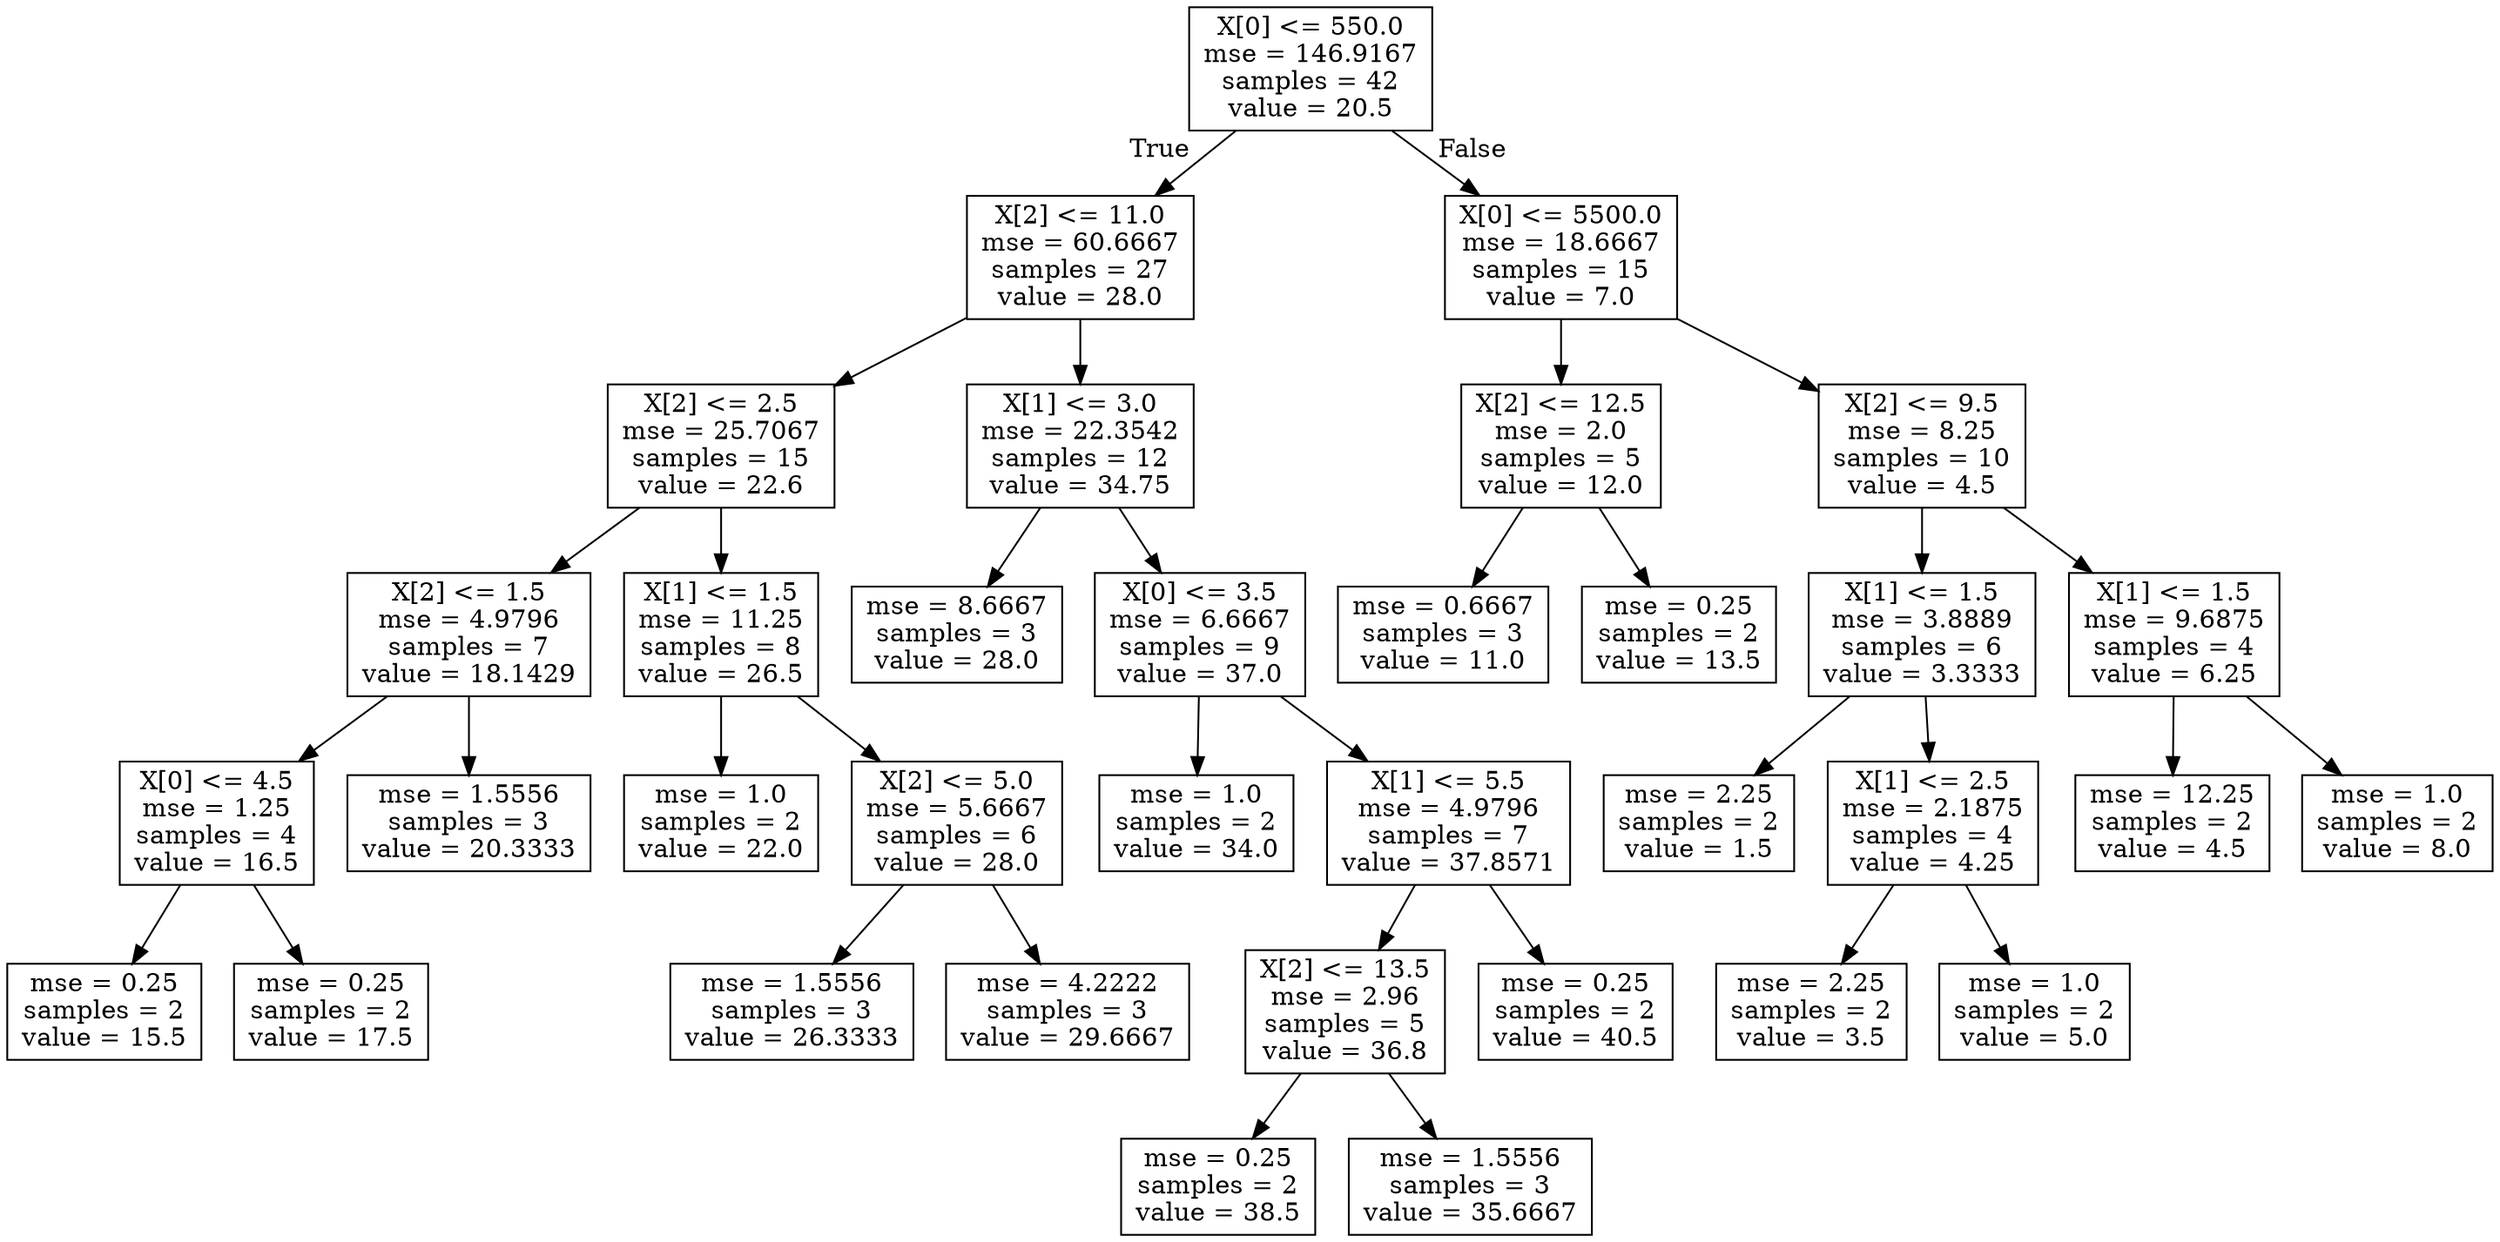 digraph Tree {
node [shape=box] ;
0 [label="X[0] <= 550.0\nmse = 146.9167\nsamples = 42\nvalue = 20.5"] ;
1 [label="X[2] <= 11.0\nmse = 60.6667\nsamples = 27\nvalue = 28.0"] ;
0 -> 1 [labeldistance=2.5, labelangle=45, headlabel="True"] ;
2 [label="X[2] <= 2.5\nmse = 25.7067\nsamples = 15\nvalue = 22.6"] ;
1 -> 2 ;
3 [label="X[2] <= 1.5\nmse = 4.9796\nsamples = 7\nvalue = 18.1429"] ;
2 -> 3 ;
4 [label="X[0] <= 4.5\nmse = 1.25\nsamples = 4\nvalue = 16.5"] ;
3 -> 4 ;
5 [label="mse = 0.25\nsamples = 2\nvalue = 15.5"] ;
4 -> 5 ;
6 [label="mse = 0.25\nsamples = 2\nvalue = 17.5"] ;
4 -> 6 ;
7 [label="mse = 1.5556\nsamples = 3\nvalue = 20.3333"] ;
3 -> 7 ;
8 [label="X[1] <= 1.5\nmse = 11.25\nsamples = 8\nvalue = 26.5"] ;
2 -> 8 ;
9 [label="mse = 1.0\nsamples = 2\nvalue = 22.0"] ;
8 -> 9 ;
10 [label="X[2] <= 5.0\nmse = 5.6667\nsamples = 6\nvalue = 28.0"] ;
8 -> 10 ;
11 [label="mse = 1.5556\nsamples = 3\nvalue = 26.3333"] ;
10 -> 11 ;
12 [label="mse = 4.2222\nsamples = 3\nvalue = 29.6667"] ;
10 -> 12 ;
13 [label="X[1] <= 3.0\nmse = 22.3542\nsamples = 12\nvalue = 34.75"] ;
1 -> 13 ;
14 [label="mse = 8.6667\nsamples = 3\nvalue = 28.0"] ;
13 -> 14 ;
15 [label="X[0] <= 3.5\nmse = 6.6667\nsamples = 9\nvalue = 37.0"] ;
13 -> 15 ;
16 [label="mse = 1.0\nsamples = 2\nvalue = 34.0"] ;
15 -> 16 ;
17 [label="X[1] <= 5.5\nmse = 4.9796\nsamples = 7\nvalue = 37.8571"] ;
15 -> 17 ;
18 [label="X[2] <= 13.5\nmse = 2.96\nsamples = 5\nvalue = 36.8"] ;
17 -> 18 ;
19 [label="mse = 0.25\nsamples = 2\nvalue = 38.5"] ;
18 -> 19 ;
20 [label="mse = 1.5556\nsamples = 3\nvalue = 35.6667"] ;
18 -> 20 ;
21 [label="mse = 0.25\nsamples = 2\nvalue = 40.5"] ;
17 -> 21 ;
22 [label="X[0] <= 5500.0\nmse = 18.6667\nsamples = 15\nvalue = 7.0"] ;
0 -> 22 [labeldistance=2.5, labelangle=-45, headlabel="False"] ;
23 [label="X[2] <= 12.5\nmse = 2.0\nsamples = 5\nvalue = 12.0"] ;
22 -> 23 ;
24 [label="mse = 0.6667\nsamples = 3\nvalue = 11.0"] ;
23 -> 24 ;
25 [label="mse = 0.25\nsamples = 2\nvalue = 13.5"] ;
23 -> 25 ;
26 [label="X[2] <= 9.5\nmse = 8.25\nsamples = 10\nvalue = 4.5"] ;
22 -> 26 ;
27 [label="X[1] <= 1.5\nmse = 3.8889\nsamples = 6\nvalue = 3.3333"] ;
26 -> 27 ;
28 [label="mse = 2.25\nsamples = 2\nvalue = 1.5"] ;
27 -> 28 ;
29 [label="X[1] <= 2.5\nmse = 2.1875\nsamples = 4\nvalue = 4.25"] ;
27 -> 29 ;
30 [label="mse = 2.25\nsamples = 2\nvalue = 3.5"] ;
29 -> 30 ;
31 [label="mse = 1.0\nsamples = 2\nvalue = 5.0"] ;
29 -> 31 ;
32 [label="X[1] <= 1.5\nmse = 9.6875\nsamples = 4\nvalue = 6.25"] ;
26 -> 32 ;
33 [label="mse = 12.25\nsamples = 2\nvalue = 4.5"] ;
32 -> 33 ;
34 [label="mse = 1.0\nsamples = 2\nvalue = 8.0"] ;
32 -> 34 ;
}
